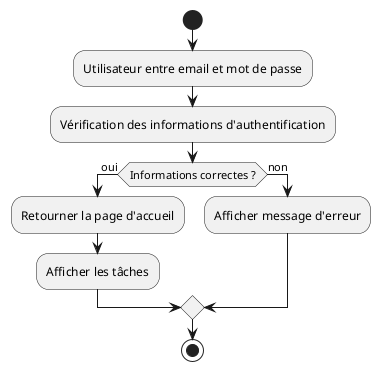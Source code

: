 @startuml
start
:Utilisateur entre email et mot de passe;
:Vérification des informations d'authentification;
if (Informations correctes ?) then (oui)
  :Retourner la page d'accueil;
  :Afficher les tâches;
else (non)
  :Afficher message d'erreur;
endif
stop
@enduml
